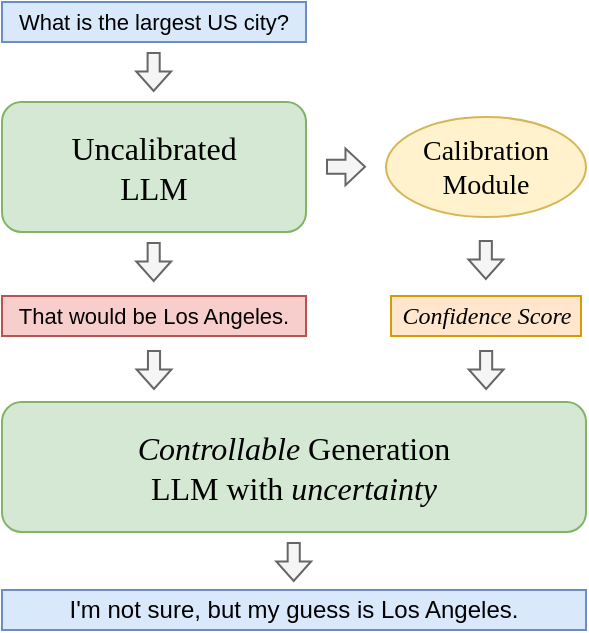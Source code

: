 <mxfile version="21.7.5" type="github">
  <diagram name="Page-1" id="meGoxN8LheBwpYfnDB4y">
    <mxGraphModel dx="1004" dy="676" grid="1" gridSize="10" guides="1" tooltips="1" connect="1" arrows="1" fold="1" page="1" pageScale="1" pageWidth="850" pageHeight="1100" math="0" shadow="0">
      <root>
        <mxCell id="0" />
        <mxCell id="1" parent="0" />
        <mxCell id="vYiGej_ftDtl47UPj880-1" value="&lt;font face=&quot;Georgia&quot; style=&quot;font-size: 16px;&quot;&gt;Uncalibrated&lt;br&gt;LLM&lt;/font&gt;" style="rounded=1;whiteSpace=wrap;html=1;fillColor=#d5e8d4;strokeColor=#82b366;" vertex="1" parent="1">
          <mxGeometry x="728" y="560" width="152" height="65" as="geometry" />
        </mxCell>
        <mxCell id="vYiGej_ftDtl47UPj880-10" value="" style="shape=flexArrow;endArrow=classic;html=1;rounded=0;width=6.047;endSize=2.922;endWidth=10.38;fillColor=#f5f5f5;strokeColor=#666666;" edge="1" parent="1">
          <mxGeometry width="50" height="50" relative="1" as="geometry">
            <mxPoint x="803.82" y="535" as="sourcePoint" />
            <mxPoint x="803.82" y="555" as="targetPoint" />
          </mxGeometry>
        </mxCell>
        <mxCell id="vYiGej_ftDtl47UPj880-15" value="&lt;font style=&quot;font-size: 11px;&quot;&gt;What is the largest US city?&lt;/font&gt;" style="whiteSpace=wrap;html=1;fillColor=#dae8fc;strokeColor=#6c8ebf;" vertex="1" parent="1">
          <mxGeometry x="728" y="510" width="152" height="20" as="geometry" />
        </mxCell>
        <mxCell id="vYiGej_ftDtl47UPj880-16" value="" style="shape=flexArrow;endArrow=classic;html=1;rounded=0;width=6.047;endSize=2.922;endWidth=10.38;fillColor=#f5f5f5;strokeColor=#666666;" edge="1" parent="1">
          <mxGeometry width="50" height="50" relative="1" as="geometry">
            <mxPoint x="803.84" y="630" as="sourcePoint" />
            <mxPoint x="803.84" y="650" as="targetPoint" />
          </mxGeometry>
        </mxCell>
        <mxCell id="vYiGej_ftDtl47UPj880-17" value="&lt;font style=&quot;font-size: 11px;&quot;&gt;That would be Los Angeles.&lt;/font&gt;" style="whiteSpace=wrap;html=1;fillColor=#f8cecc;strokeColor=#b85450;" vertex="1" parent="1">
          <mxGeometry x="728" y="657" width="152" height="20" as="geometry" />
        </mxCell>
        <mxCell id="vYiGej_ftDtl47UPj880-18" value="" style="shape=flexArrow;endArrow=classic;html=1;rounded=0;width=7;endSize=2.922;endWidth=10.38;fillColor=#f5f5f5;strokeColor=#666666;" edge="1" parent="1">
          <mxGeometry width="50" height="50" relative="1" as="geometry">
            <mxPoint x="890" y="592.42" as="sourcePoint" />
            <mxPoint x="910" y="592.42" as="targetPoint" />
          </mxGeometry>
        </mxCell>
        <mxCell id="vYiGej_ftDtl47UPj880-20" value="&lt;font face=&quot;Georgia&quot; style=&quot;font-size: 14px;&quot;&gt;Calibration&lt;br&gt;Module&lt;/font&gt;" style="ellipse;whiteSpace=wrap;html=1;fillColor=#fff2cc;strokeColor=#d6b656;" vertex="1" parent="1">
          <mxGeometry x="920" y="567.5" width="100" height="50" as="geometry" />
        </mxCell>
        <mxCell id="vYiGej_ftDtl47UPj880-21" value="" style="shape=flexArrow;endArrow=classic;html=1;rounded=0;width=6.047;endSize=2.922;endWidth=10.38;fillColor=#f5f5f5;strokeColor=#666666;" edge="1" parent="1">
          <mxGeometry width="50" height="50" relative="1" as="geometry">
            <mxPoint x="969.91" y="629" as="sourcePoint" />
            <mxPoint x="969.91" y="649" as="targetPoint" />
          </mxGeometry>
        </mxCell>
        <mxCell id="vYiGej_ftDtl47UPj880-22" value="&lt;font face=&quot;Times New Roman&quot;&gt;&lt;i&gt;Confidence Score&lt;/i&gt;&lt;/font&gt;" style="rounded=0;whiteSpace=wrap;html=1;fillColor=#ffe6cc;strokeColor=#d79b00;" vertex="1" parent="1">
          <mxGeometry x="922.5" y="657" width="95" height="20" as="geometry" />
        </mxCell>
        <mxCell id="vYiGej_ftDtl47UPj880-24" value="" style="shape=flexArrow;endArrow=classic;html=1;rounded=0;width=6.047;endSize=2.922;endWidth=10.38;fillColor=#f5f5f5;strokeColor=#666666;" edge="1" parent="1">
          <mxGeometry width="50" height="50" relative="1" as="geometry">
            <mxPoint x="804" y="684" as="sourcePoint" />
            <mxPoint x="804" y="704" as="targetPoint" />
          </mxGeometry>
        </mxCell>
        <mxCell id="vYiGej_ftDtl47UPj880-25" value="" style="shape=flexArrow;endArrow=classic;html=1;rounded=0;width=6.047;endSize=2.922;endWidth=10.38;fillColor=#f5f5f5;strokeColor=#666666;" edge="1" parent="1">
          <mxGeometry width="50" height="50" relative="1" as="geometry">
            <mxPoint x="970.07" y="684" as="sourcePoint" />
            <mxPoint x="970.07" y="704" as="targetPoint" />
          </mxGeometry>
        </mxCell>
        <mxCell id="vYiGej_ftDtl47UPj880-26" value="&lt;font face=&quot;Georgia&quot; style=&quot;font-size: 16px;&quot;&gt;&lt;i&gt;Controllable&lt;/i&gt; Generation&lt;br&gt;LLM with &lt;i&gt;uncertainty&lt;/i&gt;&lt;/font&gt;" style="rounded=1;whiteSpace=wrap;html=1;fillColor=#d5e8d4;strokeColor=#82b366;" vertex="1" parent="1">
          <mxGeometry x="728" y="710" width="292" height="65" as="geometry" />
        </mxCell>
        <mxCell id="vYiGej_ftDtl47UPj880-27" value="I&#39;m not sure, but my guess is Los Angeles." style="whiteSpace=wrap;html=1;fillColor=#dae8fc;strokeColor=#6c8ebf;" vertex="1" parent="1">
          <mxGeometry x="728" y="804" width="292" height="20" as="geometry" />
        </mxCell>
        <mxCell id="vYiGej_ftDtl47UPj880-28" value="" style="shape=flexArrow;endArrow=classic;html=1;rounded=0;width=6.047;endSize=2.922;endWidth=10.38;fillColor=#f5f5f5;strokeColor=#666666;" edge="1" parent="1">
          <mxGeometry width="50" height="50" relative="1" as="geometry">
            <mxPoint x="873.86" y="780" as="sourcePoint" />
            <mxPoint x="873.86" y="800" as="targetPoint" />
          </mxGeometry>
        </mxCell>
      </root>
    </mxGraphModel>
  </diagram>
</mxfile>
